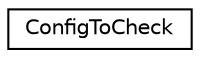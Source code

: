 digraph "Graphical Class Hierarchy"
{
 // LATEX_PDF_SIZE
  edge [fontname="Helvetica",fontsize="10",labelfontname="Helvetica",labelfontsize="10"];
  node [fontname="Helvetica",fontsize="10",shape=record];
  rankdir="LR";
  Node0 [label="ConfigToCheck",height=0.2,width=0.4,color="black", fillcolor="white", style="filled",URL="$struct_config_to_check.html",tooltip="This test suite verifies following two things:"];
}
